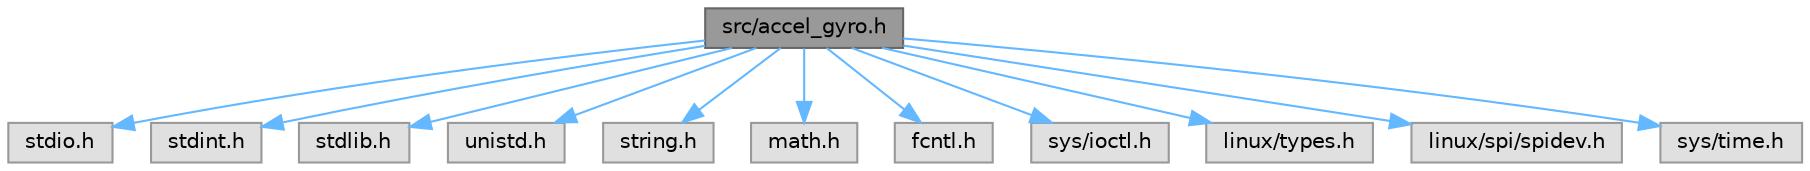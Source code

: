 digraph "src/accel_gyro.h"
{
 // LATEX_PDF_SIZE
  bgcolor="transparent";
  edge [fontname=Helvetica,fontsize=10,labelfontname=Helvetica,labelfontsize=10];
  node [fontname=Helvetica,fontsize=10,shape=box,height=0.2,width=0.4];
  Node1 [label="src/accel_gyro.h",height=0.2,width=0.4,color="gray40", fillcolor="grey60", style="filled", fontcolor="black",tooltip="Header file for the library for 6DOF IMU 5 CLICK(ICM-20789). Uses SPI bus to interface with the senso..."];
  Node1 -> Node2 [color="steelblue1",style="solid"];
  Node2 [label="stdio.h",height=0.2,width=0.4,color="grey60", fillcolor="#E0E0E0", style="filled",tooltip=" "];
  Node1 -> Node3 [color="steelblue1",style="solid"];
  Node3 [label="stdint.h",height=0.2,width=0.4,color="grey60", fillcolor="#E0E0E0", style="filled",tooltip=" "];
  Node1 -> Node4 [color="steelblue1",style="solid"];
  Node4 [label="stdlib.h",height=0.2,width=0.4,color="grey60", fillcolor="#E0E0E0", style="filled",tooltip=" "];
  Node1 -> Node5 [color="steelblue1",style="solid"];
  Node5 [label="unistd.h",height=0.2,width=0.4,color="grey60", fillcolor="#E0E0E0", style="filled",tooltip=" "];
  Node1 -> Node6 [color="steelblue1",style="solid"];
  Node6 [label="string.h",height=0.2,width=0.4,color="grey60", fillcolor="#E0E0E0", style="filled",tooltip=" "];
  Node1 -> Node7 [color="steelblue1",style="solid"];
  Node7 [label="math.h",height=0.2,width=0.4,color="grey60", fillcolor="#E0E0E0", style="filled",tooltip=" "];
  Node1 -> Node8 [color="steelblue1",style="solid"];
  Node8 [label="fcntl.h",height=0.2,width=0.4,color="grey60", fillcolor="#E0E0E0", style="filled",tooltip=" "];
  Node1 -> Node9 [color="steelblue1",style="solid"];
  Node9 [label="sys/ioctl.h",height=0.2,width=0.4,color="grey60", fillcolor="#E0E0E0", style="filled",tooltip=" "];
  Node1 -> Node10 [color="steelblue1",style="solid"];
  Node10 [label="linux/types.h",height=0.2,width=0.4,color="grey60", fillcolor="#E0E0E0", style="filled",tooltip=" "];
  Node1 -> Node11 [color="steelblue1",style="solid"];
  Node11 [label="linux/spi/spidev.h",height=0.2,width=0.4,color="grey60", fillcolor="#E0E0E0", style="filled",tooltip=" "];
  Node1 -> Node12 [color="steelblue1",style="solid"];
  Node12 [label="sys/time.h",height=0.2,width=0.4,color="grey60", fillcolor="#E0E0E0", style="filled",tooltip=" "];
}
